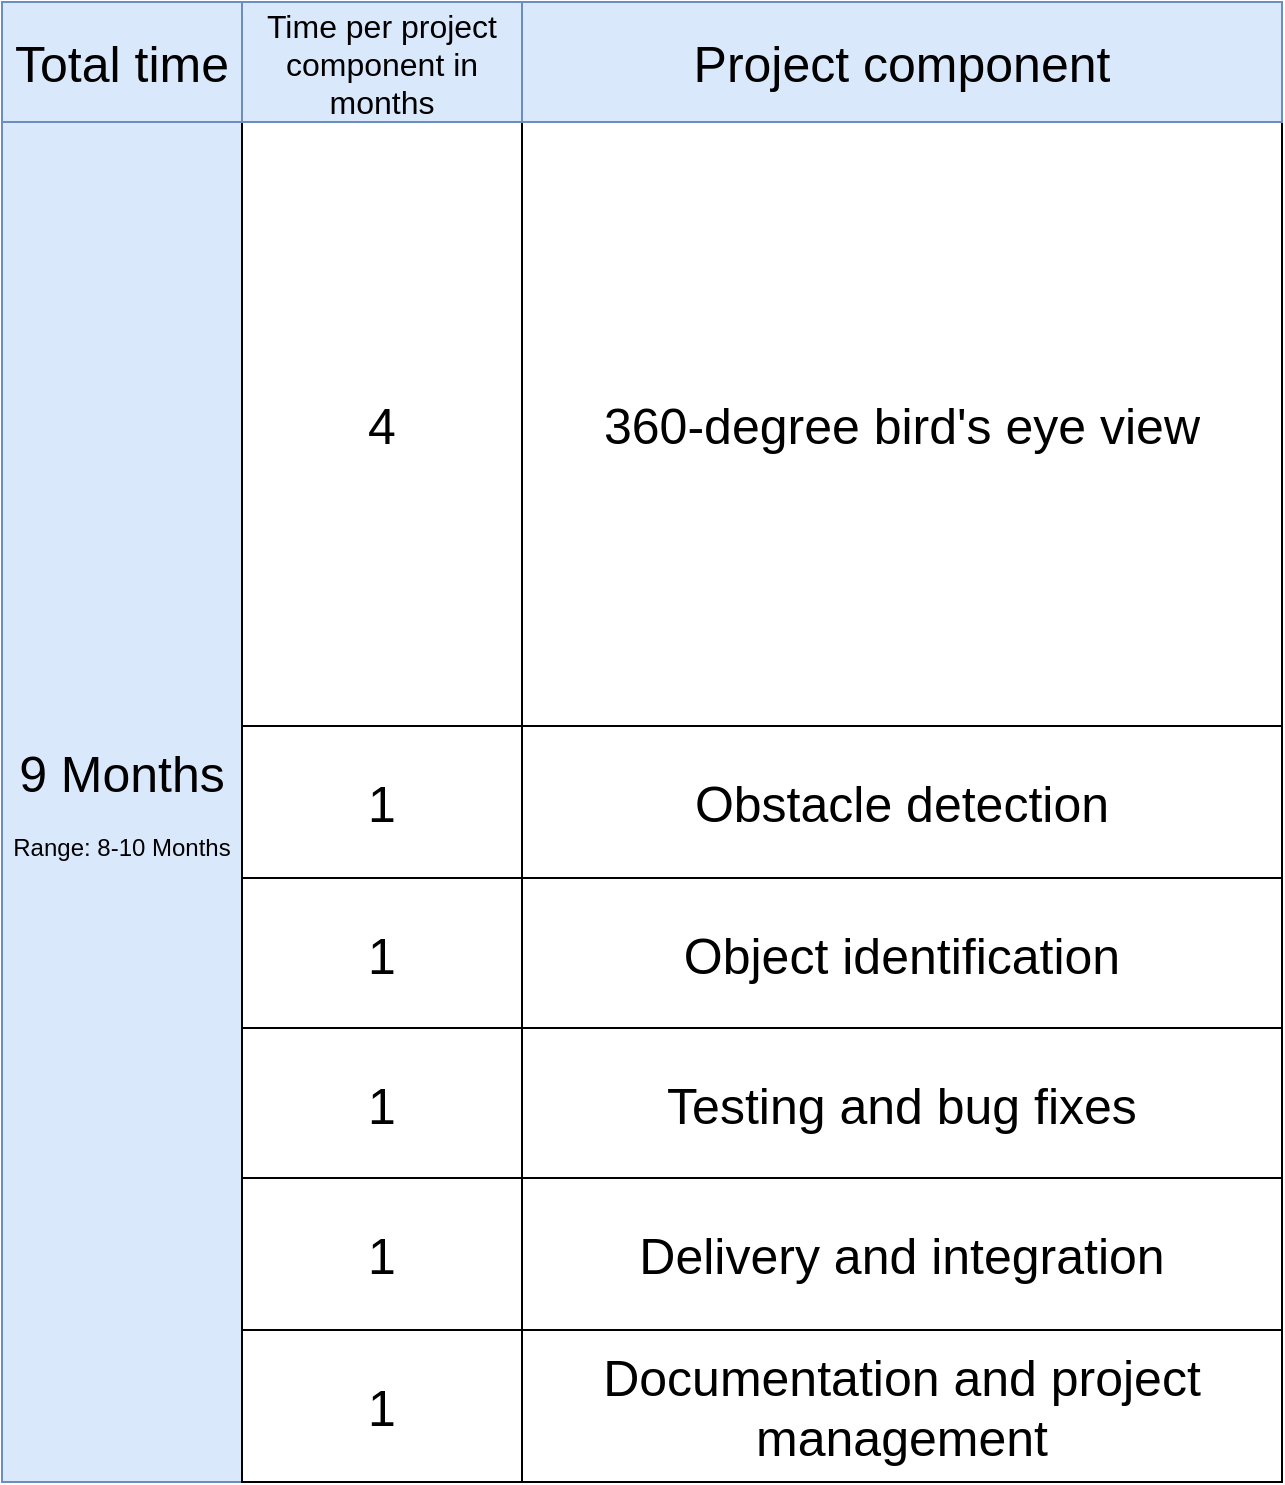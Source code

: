 <mxfile version="22.1.18" type="github">
  <diagram name="Page-1" id="hzXl4IbYYMlKKBp18_JX">
    <mxGraphModel dx="2074" dy="1103" grid="1" gridSize="10" guides="1" tooltips="1" connect="1" arrows="1" fold="1" page="1" pageScale="1" pageWidth="1169" pageHeight="827" math="0" shadow="0">
      <root>
        <mxCell id="0" />
        <mxCell id="1" parent="0" />
        <mxCell id="lOXGbhJpx5sgzcixRXs6-13" value="&lt;div&gt;&lt;font style=&quot;font-size: 25px;&quot;&gt;9 Months&lt;/font&gt;&lt;/div&gt;&lt;br&gt;Range: 8-10 Months" style="rounded=0;whiteSpace=wrap;html=1;fillColor=#dae8fc;strokeColor=#6c8ebf;" vertex="1" parent="1">
          <mxGeometry x="40" y="80" width="120" height="680" as="geometry" />
        </mxCell>
        <mxCell id="lOXGbhJpx5sgzcixRXs6-14" value="" style="shape=table;startSize=0;container=1;collapsible=0;childLayout=tableLayout;fontSize=22;fillColor=none;" vertex="1" parent="1">
          <mxGeometry x="160" y="80" width="520" height="680" as="geometry" />
        </mxCell>
        <mxCell id="lOXGbhJpx5sgzcixRXs6-15" value="" style="shape=tableRow;horizontal=0;startSize=0;swimlaneHead=0;swimlaneBody=0;strokeColor=inherit;top=0;left=0;bottom=0;right=0;collapsible=0;dropTarget=0;fillColor=none;points=[[0,0.5],[1,0.5]];portConstraint=eastwest;fontSize=16;" vertex="1" parent="lOXGbhJpx5sgzcixRXs6-14">
          <mxGeometry width="520" height="302" as="geometry" />
        </mxCell>
        <mxCell id="lOXGbhJpx5sgzcixRXs6-16" value="4" style="shape=partialRectangle;html=1;whiteSpace=wrap;connectable=0;strokeColor=inherit;overflow=hidden;fillColor=none;top=0;left=0;bottom=0;right=0;pointerEvents=1;fontSize=25;" vertex="1" parent="lOXGbhJpx5sgzcixRXs6-15">
          <mxGeometry width="140" height="302" as="geometry">
            <mxRectangle width="140" height="302" as="alternateBounds" />
          </mxGeometry>
        </mxCell>
        <mxCell id="lOXGbhJpx5sgzcixRXs6-17" value="360-degree bird&#39;s eye view" style="shape=partialRectangle;html=1;whiteSpace=wrap;connectable=0;strokeColor=inherit;overflow=hidden;fillColor=none;top=0;left=0;bottom=0;right=0;pointerEvents=1;fontSize=25;" vertex="1" parent="lOXGbhJpx5sgzcixRXs6-15">
          <mxGeometry x="140" width="380" height="302" as="geometry">
            <mxRectangle width="380" height="302" as="alternateBounds" />
          </mxGeometry>
        </mxCell>
        <mxCell id="lOXGbhJpx5sgzcixRXs6-19" value="" style="shape=tableRow;horizontal=0;startSize=0;swimlaneHead=0;swimlaneBody=0;strokeColor=inherit;top=0;left=0;bottom=0;right=0;collapsible=0;dropTarget=0;fillColor=none;points=[[0,0.5],[1,0.5]];portConstraint=eastwest;fontSize=16;" vertex="1" parent="lOXGbhJpx5sgzcixRXs6-14">
          <mxGeometry y="302" width="520" height="76" as="geometry" />
        </mxCell>
        <mxCell id="lOXGbhJpx5sgzcixRXs6-20" value="1" style="shape=partialRectangle;html=1;whiteSpace=wrap;connectable=0;strokeColor=inherit;overflow=hidden;fillColor=none;top=0;left=0;bottom=0;right=0;pointerEvents=1;fontSize=25;" vertex="1" parent="lOXGbhJpx5sgzcixRXs6-19">
          <mxGeometry width="140" height="76" as="geometry">
            <mxRectangle width="140" height="76" as="alternateBounds" />
          </mxGeometry>
        </mxCell>
        <mxCell id="lOXGbhJpx5sgzcixRXs6-21" value="Obstacle detection" style="shape=partialRectangle;html=1;whiteSpace=wrap;connectable=0;strokeColor=inherit;overflow=hidden;fillColor=none;top=0;left=0;bottom=0;right=0;pointerEvents=1;fontSize=25;" vertex="1" parent="lOXGbhJpx5sgzcixRXs6-19">
          <mxGeometry x="140" width="380" height="76" as="geometry">
            <mxRectangle width="380" height="76" as="alternateBounds" />
          </mxGeometry>
        </mxCell>
        <mxCell id="lOXGbhJpx5sgzcixRXs6-23" value="" style="shape=tableRow;horizontal=0;startSize=0;swimlaneHead=0;swimlaneBody=0;strokeColor=inherit;top=0;left=0;bottom=0;right=0;collapsible=0;dropTarget=0;fillColor=none;points=[[0,0.5],[1,0.5]];portConstraint=eastwest;fontSize=16;" vertex="1" parent="lOXGbhJpx5sgzcixRXs6-14">
          <mxGeometry y="378" width="520" height="75" as="geometry" />
        </mxCell>
        <mxCell id="lOXGbhJpx5sgzcixRXs6-24" value="1" style="shape=partialRectangle;html=1;whiteSpace=wrap;connectable=0;strokeColor=inherit;overflow=hidden;fillColor=none;top=0;left=0;bottom=0;right=0;pointerEvents=1;fontSize=25;" vertex="1" parent="lOXGbhJpx5sgzcixRXs6-23">
          <mxGeometry width="140" height="75" as="geometry">
            <mxRectangle width="140" height="75" as="alternateBounds" />
          </mxGeometry>
        </mxCell>
        <mxCell id="lOXGbhJpx5sgzcixRXs6-25" value="Object identification" style="shape=partialRectangle;html=1;whiteSpace=wrap;connectable=0;strokeColor=inherit;overflow=hidden;fillColor=none;top=0;left=0;bottom=0;right=0;pointerEvents=1;fontSize=25;" vertex="1" parent="lOXGbhJpx5sgzcixRXs6-23">
          <mxGeometry x="140" width="380" height="75" as="geometry">
            <mxRectangle width="380" height="75" as="alternateBounds" />
          </mxGeometry>
        </mxCell>
        <mxCell id="lOXGbhJpx5sgzcixRXs6-33" style="shape=tableRow;horizontal=0;startSize=0;swimlaneHead=0;swimlaneBody=0;strokeColor=inherit;top=0;left=0;bottom=0;right=0;collapsible=0;dropTarget=0;fillColor=none;points=[[0,0.5],[1,0.5]];portConstraint=eastwest;fontSize=16;" vertex="1" parent="lOXGbhJpx5sgzcixRXs6-14">
          <mxGeometry y="453" width="520" height="75" as="geometry" />
        </mxCell>
        <mxCell id="lOXGbhJpx5sgzcixRXs6-34" value="1" style="shape=partialRectangle;html=1;whiteSpace=wrap;connectable=0;strokeColor=inherit;overflow=hidden;fillColor=none;top=0;left=0;bottom=0;right=0;pointerEvents=1;fontSize=25;" vertex="1" parent="lOXGbhJpx5sgzcixRXs6-33">
          <mxGeometry width="140" height="75" as="geometry">
            <mxRectangle width="140" height="75" as="alternateBounds" />
          </mxGeometry>
        </mxCell>
        <mxCell id="lOXGbhJpx5sgzcixRXs6-35" value="Testing and bug fixes" style="shape=partialRectangle;html=1;whiteSpace=wrap;connectable=0;strokeColor=inherit;overflow=hidden;fillColor=none;top=0;left=0;bottom=0;right=0;pointerEvents=1;fontSize=25;" vertex="1" parent="lOXGbhJpx5sgzcixRXs6-33">
          <mxGeometry x="140" width="380" height="75" as="geometry">
            <mxRectangle width="380" height="75" as="alternateBounds" />
          </mxGeometry>
        </mxCell>
        <mxCell id="lOXGbhJpx5sgzcixRXs6-30" style="shape=tableRow;horizontal=0;startSize=0;swimlaneHead=0;swimlaneBody=0;strokeColor=inherit;top=0;left=0;bottom=0;right=0;collapsible=0;dropTarget=0;fillColor=none;points=[[0,0.5],[1,0.5]];portConstraint=eastwest;fontSize=16;" vertex="1" parent="lOXGbhJpx5sgzcixRXs6-14">
          <mxGeometry y="528" width="520" height="76" as="geometry" />
        </mxCell>
        <mxCell id="lOXGbhJpx5sgzcixRXs6-31" value="1" style="shape=partialRectangle;html=1;whiteSpace=wrap;connectable=0;strokeColor=inherit;overflow=hidden;fillColor=none;top=0;left=0;bottom=0;right=0;pointerEvents=1;fontSize=25;" vertex="1" parent="lOXGbhJpx5sgzcixRXs6-30">
          <mxGeometry width="140" height="76" as="geometry">
            <mxRectangle width="140" height="76" as="alternateBounds" />
          </mxGeometry>
        </mxCell>
        <mxCell id="lOXGbhJpx5sgzcixRXs6-32" value="Delivery and integration" style="shape=partialRectangle;html=1;whiteSpace=wrap;connectable=0;strokeColor=inherit;overflow=hidden;fillColor=none;top=0;left=0;bottom=0;right=0;pointerEvents=1;fontSize=25;" vertex="1" parent="lOXGbhJpx5sgzcixRXs6-30">
          <mxGeometry x="140" width="380" height="76" as="geometry">
            <mxRectangle width="380" height="76" as="alternateBounds" />
          </mxGeometry>
        </mxCell>
        <mxCell id="lOXGbhJpx5sgzcixRXs6-27" style="shape=tableRow;horizontal=0;startSize=0;swimlaneHead=0;swimlaneBody=0;strokeColor=inherit;top=0;left=0;bottom=0;right=0;collapsible=0;dropTarget=0;fillColor=none;points=[[0,0.5],[1,0.5]];portConstraint=eastwest;fontSize=16;" vertex="1" parent="lOXGbhJpx5sgzcixRXs6-14">
          <mxGeometry y="604" width="520" height="76" as="geometry" />
        </mxCell>
        <mxCell id="lOXGbhJpx5sgzcixRXs6-28" value="1" style="shape=partialRectangle;html=1;whiteSpace=wrap;connectable=0;strokeColor=inherit;overflow=hidden;fillColor=none;top=0;left=0;bottom=0;right=0;pointerEvents=1;fontSize=25;" vertex="1" parent="lOXGbhJpx5sgzcixRXs6-27">
          <mxGeometry width="140" height="76" as="geometry">
            <mxRectangle width="140" height="76" as="alternateBounds" />
          </mxGeometry>
        </mxCell>
        <mxCell id="lOXGbhJpx5sgzcixRXs6-29" value="Documentation and project management" style="shape=partialRectangle;html=1;whiteSpace=wrap;connectable=0;strokeColor=inherit;overflow=hidden;fillColor=none;top=0;left=0;bottom=0;right=0;pointerEvents=1;fontSize=25;" vertex="1" parent="lOXGbhJpx5sgzcixRXs6-27">
          <mxGeometry x="140" width="380" height="76" as="geometry">
            <mxRectangle width="380" height="76" as="alternateBounds" />
          </mxGeometry>
        </mxCell>
        <mxCell id="lOXGbhJpx5sgzcixRXs6-36" value="" style="shape=table;startSize=0;container=1;collapsible=0;childLayout=tableLayout;fontSize=16;fillColor=#dae8fc;labelBackgroundColor=none;strokeColor=#6c8ebf;" vertex="1" parent="1">
          <mxGeometry x="40" y="20" width="640" height="60" as="geometry" />
        </mxCell>
        <mxCell id="lOXGbhJpx5sgzcixRXs6-37" value="" style="shape=tableRow;horizontal=0;startSize=0;swimlaneHead=0;swimlaneBody=0;strokeColor=inherit;top=0;left=0;bottom=0;right=0;collapsible=0;dropTarget=0;fillColor=none;points=[[0,0.5],[1,0.5]];portConstraint=eastwest;fontSize=16;" vertex="1" parent="lOXGbhJpx5sgzcixRXs6-36">
          <mxGeometry width="640" height="60" as="geometry" />
        </mxCell>
        <mxCell id="lOXGbhJpx5sgzcixRXs6-38" value="&lt;div style=&quot;font-size: 25px;&quot;&gt;&lt;font style=&quot;font-size: 25px;&quot;&gt;Total time&lt;br&gt;&lt;/font&gt;&lt;/div&gt;" style="shape=partialRectangle;html=1;whiteSpace=wrap;connectable=0;strokeColor=inherit;overflow=hidden;fillColor=none;top=0;left=0;bottom=0;right=0;pointerEvents=1;fontSize=16;" vertex="1" parent="lOXGbhJpx5sgzcixRXs6-37">
          <mxGeometry width="120" height="60" as="geometry">
            <mxRectangle width="120" height="60" as="alternateBounds" />
          </mxGeometry>
        </mxCell>
        <mxCell id="lOXGbhJpx5sgzcixRXs6-39" value="Time per project component in months" style="shape=partialRectangle;html=1;whiteSpace=wrap;connectable=0;strokeColor=inherit;overflow=hidden;fillColor=none;top=0;left=0;bottom=0;right=0;pointerEvents=1;fontSize=16;" vertex="1" parent="lOXGbhJpx5sgzcixRXs6-37">
          <mxGeometry x="120" width="140" height="60" as="geometry">
            <mxRectangle width="140" height="60" as="alternateBounds" />
          </mxGeometry>
        </mxCell>
        <mxCell id="lOXGbhJpx5sgzcixRXs6-40" value="&lt;font style=&quot;font-size: 25px;&quot;&gt;Project component &lt;/font&gt;" style="shape=partialRectangle;html=1;whiteSpace=wrap;connectable=0;strokeColor=inherit;overflow=hidden;fillColor=none;top=0;left=0;bottom=0;right=0;pointerEvents=1;fontSize=16;" vertex="1" parent="lOXGbhJpx5sgzcixRXs6-37">
          <mxGeometry x="260" width="380" height="60" as="geometry">
            <mxRectangle width="380" height="60" as="alternateBounds" />
          </mxGeometry>
        </mxCell>
      </root>
    </mxGraphModel>
  </diagram>
</mxfile>
